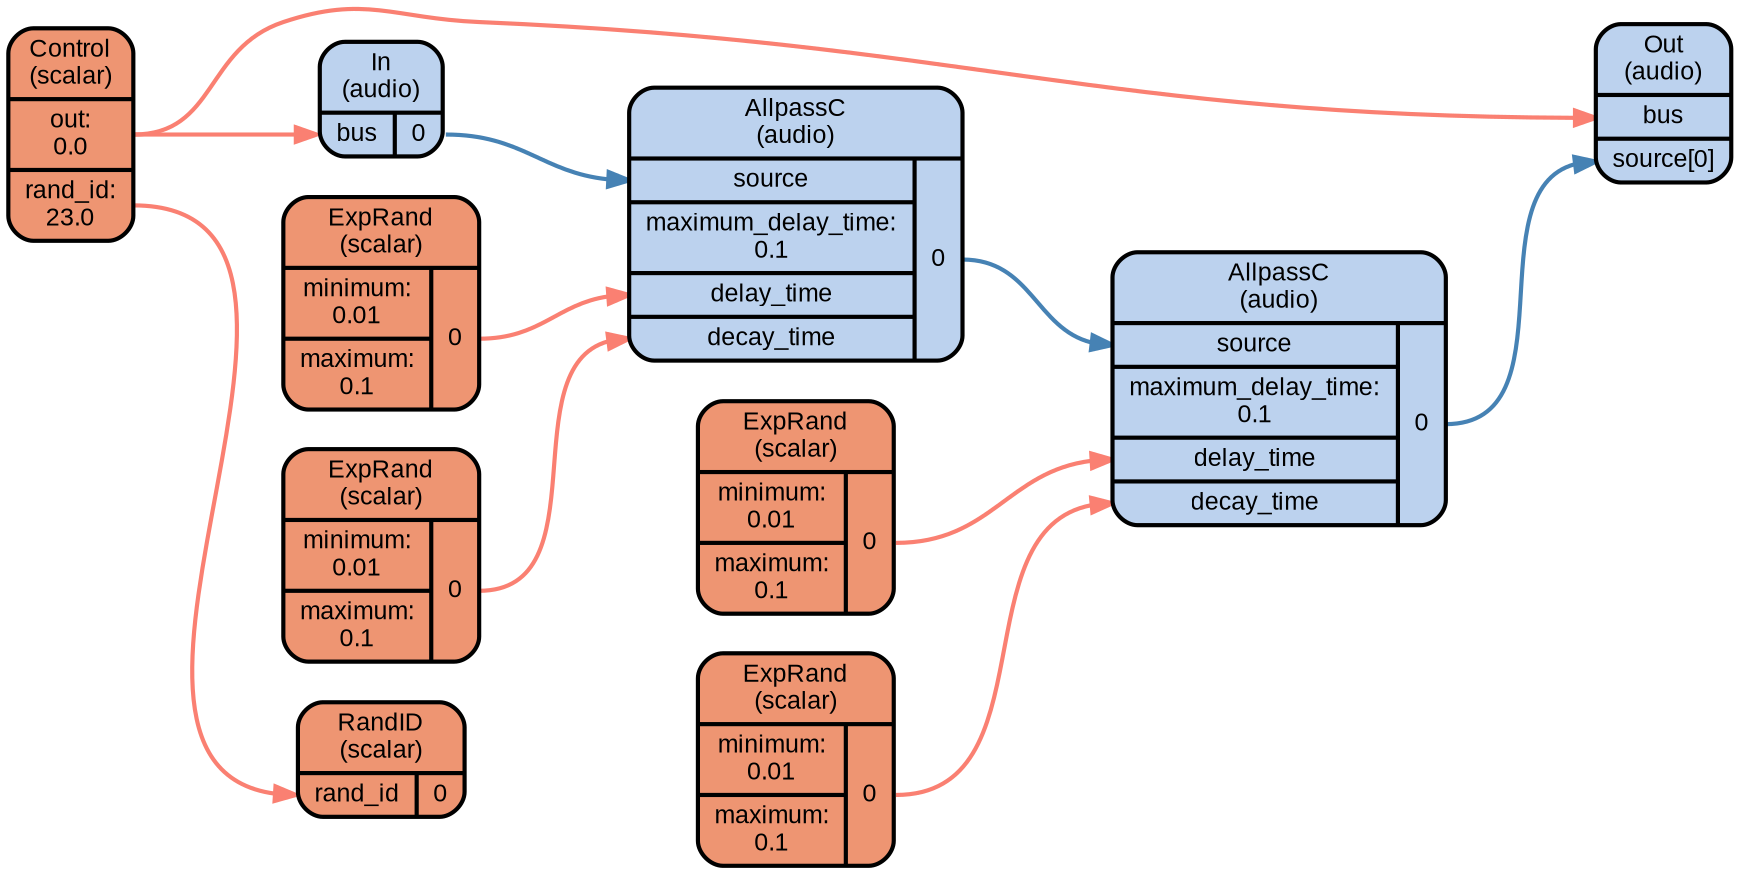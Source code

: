 digraph synthdef_c29dcbe7455de10f65eac155b812021d {
    graph [bgcolor=transparent,
        color=lightslategrey,
        dpi=72,
        fontname=Arial,
        outputorder=edgesfirst,
        overlap=prism,
        penwidth=2,
        rankdir=LR,
        ranksep=1,
        splines=spline,
        style="dotted, rounded"];
    node [fontname=Arial,
        fontsize=12,
        penwidth=2,
        shape=Mrecord,
        style="filled, rounded"];
    edge [penwidth=2];
    ugen_0 [fillcolor=lightsalmon2,
        label="<f_0> Control\n(scalar) | { { <f_1_0_0> out:\n0.0 | <f_1_0_1> rand_id:\n23.0 } }"];
    ugen_1 [fillcolor=lightsalmon2,
        label="<f_0> RandID\n(scalar) | { { <f_1_0_0> rand_id } | { <f_1_1_0> 0 } }"];
    ugen_2 [fillcolor=lightsteelblue2,
        label="<f_0> In\n(audio) | { { <f_1_0_0> bus } | { <f_1_1_0> 0 } }"];
    ugen_3 [fillcolor=lightsalmon2,
        label="<f_0> ExpRand\n(scalar) | { { <f_1_0_0> minimum:\n0.01 | <f_1_0_1> maximum:\n0.1 } | { <f_1_1_0> 0 } }"];
    ugen_4 [fillcolor=lightsalmon2,
        label="<f_0> ExpRand\n(scalar) | { { <f_1_0_0> minimum:\n0.01 | <f_1_0_1> maximum:\n0.1 } | { <f_1_1_0> 0 } }"];
    ugen_5 [fillcolor=lightsteelblue2,
        label="<f_0> AllpassC\n(audio) | { { <f_1_0_0> source | <f_1_0_1> maximum_delay_time:\n0.1 | <f_1_0_2> delay_time | <f_1_0_3> decay_time } | { <f_1_1_0> 0 } }"];
    ugen_6 [fillcolor=lightsalmon2,
        label="<f_0> ExpRand\n(scalar) | { { <f_1_0_0> minimum:\n0.01 | <f_1_0_1> maximum:\n0.1 } | { <f_1_1_0> 0 } }"];
    ugen_7 [fillcolor=lightsalmon2,
        label="<f_0> ExpRand\n(scalar) | { { <f_1_0_0> minimum:\n0.01 | <f_1_0_1> maximum:\n0.1 } | { <f_1_1_0> 0 } }"];
    ugen_8 [fillcolor=lightsteelblue2,
        label="<f_0> AllpassC\n(audio) | { { <f_1_0_0> source | <f_1_0_1> maximum_delay_time:\n0.1 | <f_1_0_2> delay_time | <f_1_0_3> decay_time } | { <f_1_1_0> 0 } }"];
    ugen_9 [fillcolor=lightsteelblue2,
        label="<f_0> Out\n(audio) | { { <f_1_0_0> bus | <f_1_0_1> source[0] } }"];
    ugen_0:f_1_0_0:e -> ugen_2:f_1_0_0:w [color=salmon];
    ugen_0:f_1_0_0:e -> ugen_9:f_1_0_0:w [color=salmon];
    ugen_0:f_1_0_1:e -> ugen_1:f_1_0_0:w [color=salmon];
    ugen_2:f_1_1_0:e -> ugen_5:f_1_0_0:w [color=steelblue];
    ugen_3:f_1_1_0:e -> ugen_5:f_1_0_3:w [color=salmon];
    ugen_4:f_1_1_0:e -> ugen_5:f_1_0_2:w [color=salmon];
    ugen_5:f_1_1_0:e -> ugen_8:f_1_0_0:w [color=steelblue];
    ugen_6:f_1_1_0:e -> ugen_8:f_1_0_3:w [color=salmon];
    ugen_7:f_1_1_0:e -> ugen_8:f_1_0_2:w [color=salmon];
    ugen_8:f_1_1_0:e -> ugen_9:f_1_0_1:w [color=steelblue];
}